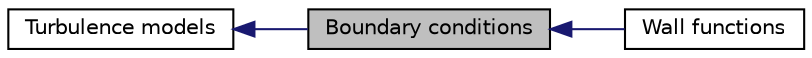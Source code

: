 digraph "Boundary conditions"
{
  bgcolor="transparent";
  edge [fontname="Helvetica",fontsize="10",labelfontname="Helvetica",labelfontsize="10"];
  node [fontname="Helvetica",fontsize="10",shape=record];
  rankdir=LR;
  Node0 [label="Boundary conditions",height=0.2,width=0.4,color="black", fillcolor="grey75", style="filled" fontcolor="black"];
  Node1 [label="Turbulence models",height=0.2,width=0.4,color="black",URL="$group__grpTurbulence.html"];
  Node2 [label="Wall functions",height=0.2,width=0.4,color="black",URL="$group__grpWallFunctions.html"];
  Node1->Node0 [shape=plaintext, color="midnightblue", dir="back", style="solid"];
  Node0->Node2 [shape=plaintext, color="midnightblue", dir="back", style="solid"];
}
